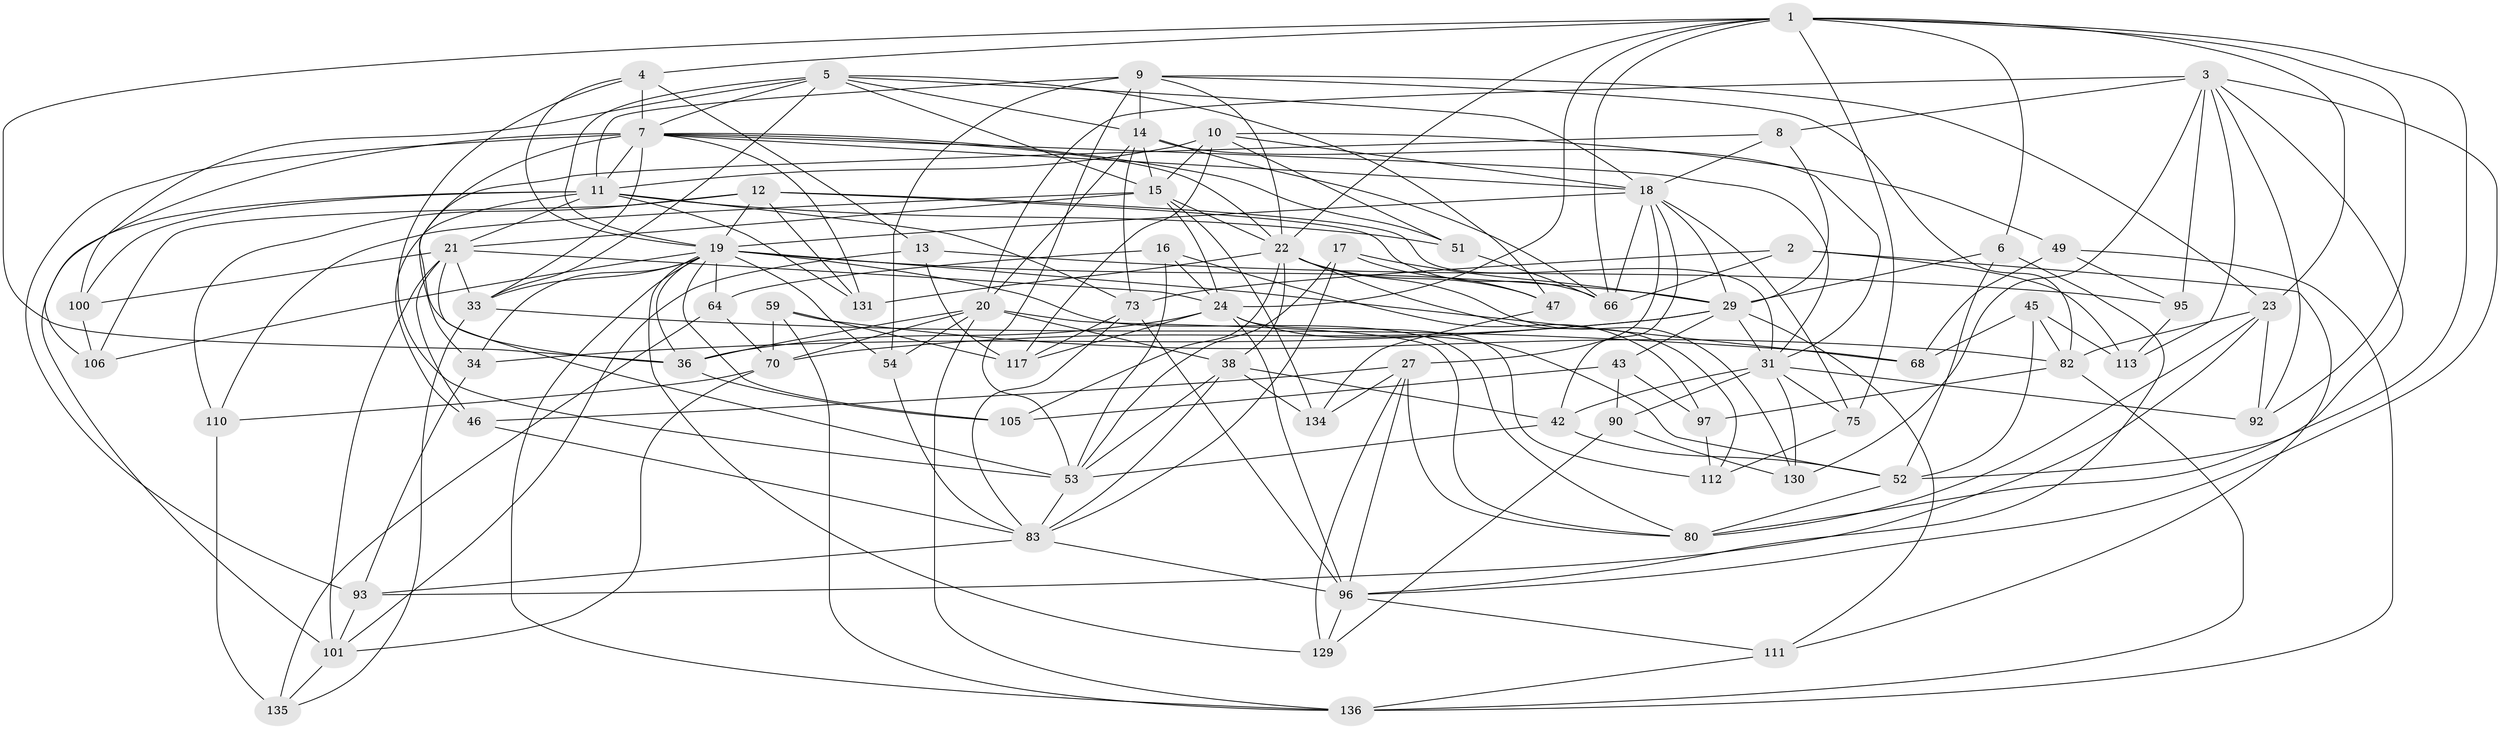 // original degree distribution, {4: 1.0}
// Generated by graph-tools (version 1.1) at 2025/16/03/09/25 04:16:36]
// undirected, 72 vertices, 210 edges
graph export_dot {
graph [start="1"]
  node [color=gray90,style=filled];
  1 [super="+123+89"];
  2;
  3 [super="+72+60"];
  4 [super="+85"];
  5 [super="+28"];
  6;
  7 [super="+86+50+26+30"];
  8;
  9 [super="+119+62"];
  10 [super="+55"];
  11 [super="+124+74"];
  12 [super="+35"];
  13;
  14 [super="+122+87"];
  15 [super="+61"];
  16;
  17;
  18 [super="+104+56"];
  19 [super="+63+78+58+32"];
  20 [super="+127+76"];
  21 [super="+40"];
  22 [super="+25+132"];
  23 [super="+79"];
  24 [super="+71+67"];
  27 [super="+57"];
  29 [super="+99+128+65"];
  31 [super="+88+41"];
  33 [super="+39"];
  34;
  36 [super="+37"];
  38 [super="+69"];
  42 [super="+48"];
  43;
  45;
  46;
  47;
  49;
  51;
  52 [super="+114"];
  53 [super="+126+84"];
  54;
  59;
  64;
  66 [super="+133"];
  68;
  70 [super="+91"];
  73 [super="+143"];
  75;
  80 [super="+103"];
  82 [super="+140"];
  83 [super="+120"];
  90;
  92;
  93 [super="+94"];
  95;
  96 [super="+125+102"];
  97;
  100;
  101 [super="+139"];
  105;
  106;
  110;
  111;
  112;
  113;
  117 [super="+144"];
  129;
  130;
  131;
  134;
  135;
  136 [super="+137"];
  1 -- 66;
  1 -- 36;
  1 -- 75;
  1 -- 92;
  1 -- 6;
  1 -- 4;
  1 -- 23;
  1 -- 24;
  1 -- 22;
  1 -- 52;
  2 -- 113;
  2 -- 111;
  2 -- 73;
  2 -- 66;
  3 -- 130;
  3 -- 95;
  3 -- 80;
  3 -- 20;
  3 -- 8;
  3 -- 113;
  3 -- 92;
  3 -- 96;
  4 -- 7 [weight=2];
  4 -- 53;
  4 -- 13;
  4 -- 19;
  5 -- 14;
  5 -- 18;
  5 -- 7;
  5 -- 33;
  5 -- 19;
  5 -- 100;
  5 -- 47;
  5 -- 15;
  6 -- 29;
  6 -- 96;
  6 -- 52;
  7 -- 36;
  7 -- 11;
  7 -- 93 [weight=2];
  7 -- 131;
  7 -- 33;
  7 -- 18;
  7 -- 22;
  7 -- 106;
  7 -- 51;
  7 -- 31;
  8 -- 34;
  8 -- 29;
  8 -- 18;
  9 -- 14 [weight=2];
  9 -- 23;
  9 -- 54;
  9 -- 22;
  9 -- 82;
  9 -- 11;
  9 -- 53;
  10 -- 49;
  10 -- 117;
  10 -- 51;
  10 -- 11;
  10 -- 15;
  10 -- 18;
  11 -- 46;
  11 -- 100;
  11 -- 51;
  11 -- 131;
  11 -- 21;
  11 -- 101;
  11 -- 73;
  12 -- 131;
  12 -- 66;
  12 -- 110;
  12 -- 106;
  12 -- 19;
  12 -- 31;
  13 -- 95;
  13 -- 117;
  13 -- 101;
  14 -- 73;
  14 -- 15;
  14 -- 20;
  14 -- 31;
  14 -- 66;
  15 -- 134;
  15 -- 22;
  15 -- 110;
  15 -- 21;
  15 -- 24;
  16 -- 97;
  16 -- 64;
  16 -- 53;
  16 -- 24;
  17 -- 83;
  17 -- 47;
  17 -- 29;
  17 -- 53;
  18 -- 75;
  18 -- 42;
  18 -- 29;
  18 -- 66;
  18 -- 19;
  18 -- 27;
  19 -- 136;
  19 -- 34;
  19 -- 64;
  19 -- 105;
  19 -- 36;
  19 -- 129;
  19 -- 29;
  19 -- 80;
  19 -- 33;
  19 -- 68;
  19 -- 54;
  19 -- 106;
  20 -- 136;
  20 -- 54;
  20 -- 80;
  20 -- 38;
  20 -- 36;
  20 -- 70;
  21 -- 100;
  21 -- 53;
  21 -- 46;
  21 -- 101;
  21 -- 33;
  21 -- 24;
  22 -- 130;
  22 -- 112;
  22 -- 131;
  22 -- 38;
  22 -- 47;
  22 -- 105;
  23 -- 92;
  23 -- 80;
  23 -- 82;
  23 -- 93;
  24 -- 36;
  24 -- 117 [weight=2];
  24 -- 112;
  24 -- 96;
  24 -- 52;
  27 -- 46;
  27 -- 129;
  27 -- 80;
  27 -- 96;
  27 -- 134;
  29 -- 70;
  29 -- 43;
  29 -- 34;
  29 -- 111;
  29 -- 31;
  31 -- 75;
  31 -- 42 [weight=2];
  31 -- 90;
  31 -- 92;
  31 -- 130;
  33 -- 135;
  33 -- 68;
  34 -- 93;
  36 -- 105;
  38 -- 83;
  38 -- 42;
  38 -- 134;
  38 -- 53;
  42 -- 52;
  42 -- 53;
  43 -- 105;
  43 -- 97;
  43 -- 90;
  45 -- 68;
  45 -- 82;
  45 -- 52;
  45 -- 113;
  46 -- 83;
  47 -- 134;
  49 -- 136;
  49 -- 95;
  49 -- 68;
  51 -- 66;
  52 -- 80;
  53 -- 83;
  54 -- 83;
  59 -- 136;
  59 -- 117;
  59 -- 82;
  59 -- 70;
  64 -- 70;
  64 -- 135;
  70 -- 101;
  70 -- 110;
  73 -- 117;
  73 -- 96;
  73 -- 83;
  75 -- 112;
  82 -- 136;
  82 -- 97;
  83 -- 96;
  83 -- 93;
  90 -- 130;
  90 -- 129;
  93 -- 101;
  95 -- 113;
  96 -- 111;
  96 -- 129;
  97 -- 112;
  100 -- 106;
  101 -- 135;
  110 -- 135;
  111 -- 136;
}
